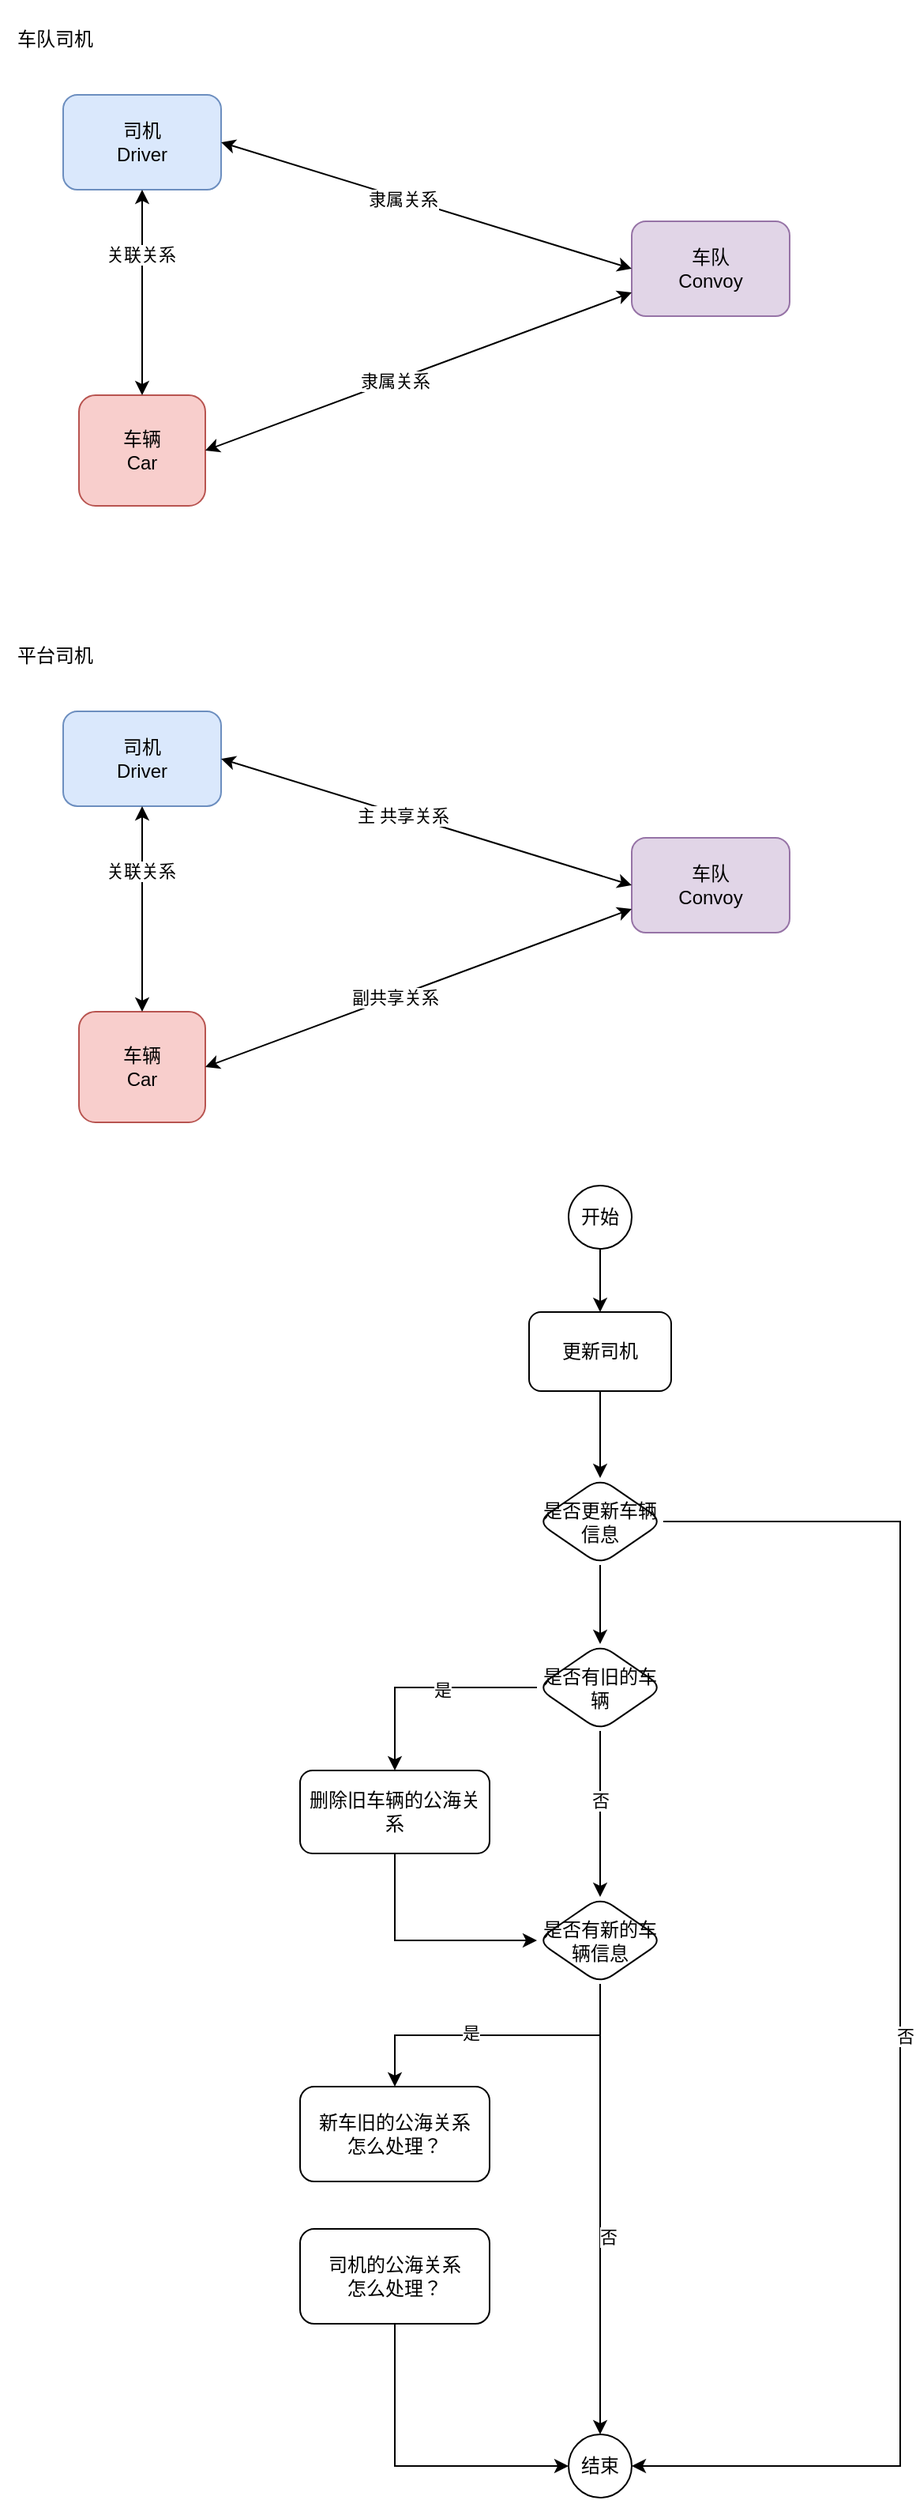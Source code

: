 <mxfile version="14.2.7" type="github">
  <diagram id="2kbX1E1XRLJPokDe4Fhj" name="第 1 页">
    <mxGraphModel dx="1619" dy="1062" grid="1" gridSize="10" guides="1" tooltips="1" connect="1" arrows="1" fold="1" page="1" pageScale="1" pageWidth="827" pageHeight="1169" math="0" shadow="0">
      <root>
        <mxCell id="0" />
        <mxCell id="1" parent="0" />
        <mxCell id="YYjRhVhqArYzpzuxB-8n-1" value="司机&lt;br&gt;Driver" style="rounded=1;whiteSpace=wrap;html=1;fillColor=#dae8fc;strokeColor=#6c8ebf;" vertex="1" parent="1">
          <mxGeometry x="110" y="170" width="100" height="60" as="geometry" />
        </mxCell>
        <mxCell id="YYjRhVhqArYzpzuxB-8n-2" value="车队&lt;br&gt;Convoy" style="rounded=1;whiteSpace=wrap;html=1;fillColor=#e1d5e7;strokeColor=#9673a6;" vertex="1" parent="1">
          <mxGeometry x="470" y="250" width="100" height="60" as="geometry" />
        </mxCell>
        <mxCell id="YYjRhVhqArYzpzuxB-8n-3" value="车辆&lt;br&gt;Car" style="rounded=1;whiteSpace=wrap;html=1;fillColor=#f8cecc;strokeColor=#b85450;" vertex="1" parent="1">
          <mxGeometry x="120" y="360" width="80" height="70" as="geometry" />
        </mxCell>
        <mxCell id="YYjRhVhqArYzpzuxB-8n-4" value="" style="endArrow=classic;startArrow=classic;html=1;entryX=0;entryY=0.5;entryDx=0;entryDy=0;" edge="1" parent="1" target="YYjRhVhqArYzpzuxB-8n-2">
          <mxGeometry width="50" height="50" relative="1" as="geometry">
            <mxPoint x="210" y="200" as="sourcePoint" />
            <mxPoint x="260" y="150" as="targetPoint" />
          </mxGeometry>
        </mxCell>
        <mxCell id="YYjRhVhqArYzpzuxB-8n-5" value="隶属关系" style="edgeLabel;html=1;align=center;verticalAlign=middle;resizable=0;points=[];" vertex="1" connectable="0" parent="YYjRhVhqArYzpzuxB-8n-4">
          <mxGeometry x="-0.115" relative="1" as="geometry">
            <mxPoint as="offset" />
          </mxGeometry>
        </mxCell>
        <mxCell id="YYjRhVhqArYzpzuxB-8n-6" value="" style="endArrow=classic;startArrow=classic;html=1;entryX=0;entryY=0.75;entryDx=0;entryDy=0;exitX=1;exitY=0.5;exitDx=0;exitDy=0;" edge="1" parent="1" source="YYjRhVhqArYzpzuxB-8n-3" target="YYjRhVhqArYzpzuxB-8n-2">
          <mxGeometry width="50" height="50" relative="1" as="geometry">
            <mxPoint x="360" y="490" as="sourcePoint" />
            <mxPoint x="690" y="530" as="targetPoint" />
          </mxGeometry>
        </mxCell>
        <mxCell id="YYjRhVhqArYzpzuxB-8n-7" value="隶属关系" style="edgeLabel;html=1;align=center;verticalAlign=middle;resizable=0;points=[];" vertex="1" connectable="0" parent="YYjRhVhqArYzpzuxB-8n-6">
          <mxGeometry x="-0.115" relative="1" as="geometry">
            <mxPoint as="offset" />
          </mxGeometry>
        </mxCell>
        <mxCell id="YYjRhVhqArYzpzuxB-8n-8" value="" style="endArrow=classic;startArrow=classic;html=1;exitX=0.5;exitY=1;exitDx=0;exitDy=0;entryX=0.5;entryY=0;entryDx=0;entryDy=0;" edge="1" parent="1" source="YYjRhVhqArYzpzuxB-8n-1" target="YYjRhVhqArYzpzuxB-8n-3">
          <mxGeometry width="50" height="50" relative="1" as="geometry">
            <mxPoint x="230" y="540" as="sourcePoint" />
            <mxPoint x="280" y="490" as="targetPoint" />
          </mxGeometry>
        </mxCell>
        <mxCell id="YYjRhVhqArYzpzuxB-8n-9" value="关联关系" style="edgeLabel;html=1;align=center;verticalAlign=middle;resizable=0;points=[];" vertex="1" connectable="0" parent="YYjRhVhqArYzpzuxB-8n-8">
          <mxGeometry x="-0.354" y="-1" relative="1" as="geometry">
            <mxPoint y="-1" as="offset" />
          </mxGeometry>
        </mxCell>
        <mxCell id="YYjRhVhqArYzpzuxB-8n-11" value="车队司机" style="text;html=1;strokeColor=none;fillColor=none;align=center;verticalAlign=middle;whiteSpace=wrap;rounded=0;" vertex="1" parent="1">
          <mxGeometry x="70" y="110" width="70" height="50" as="geometry" />
        </mxCell>
        <mxCell id="YYjRhVhqArYzpzuxB-8n-24" value="司机&lt;br&gt;Driver" style="rounded=1;whiteSpace=wrap;html=1;fillColor=#dae8fc;strokeColor=#6c8ebf;" vertex="1" parent="1">
          <mxGeometry x="110" y="560" width="100" height="60" as="geometry" />
        </mxCell>
        <mxCell id="YYjRhVhqArYzpzuxB-8n-25" value="车队&lt;br&gt;Convoy" style="rounded=1;whiteSpace=wrap;html=1;fillColor=#e1d5e7;strokeColor=#9673a6;" vertex="1" parent="1">
          <mxGeometry x="470" y="640" width="100" height="60" as="geometry" />
        </mxCell>
        <mxCell id="YYjRhVhqArYzpzuxB-8n-26" value="车辆&lt;br&gt;Car" style="rounded=1;whiteSpace=wrap;html=1;fillColor=#f8cecc;strokeColor=#b85450;" vertex="1" parent="1">
          <mxGeometry x="120" y="750" width="80" height="70" as="geometry" />
        </mxCell>
        <mxCell id="YYjRhVhqArYzpzuxB-8n-27" value="" style="endArrow=classic;startArrow=classic;html=1;entryX=0;entryY=0.5;entryDx=0;entryDy=0;" edge="1" parent="1" target="YYjRhVhqArYzpzuxB-8n-25">
          <mxGeometry width="50" height="50" relative="1" as="geometry">
            <mxPoint x="210" y="590" as="sourcePoint" />
            <mxPoint x="260" y="540" as="targetPoint" />
          </mxGeometry>
        </mxCell>
        <mxCell id="YYjRhVhqArYzpzuxB-8n-28" value="主 共享关系" style="edgeLabel;html=1;align=center;verticalAlign=middle;resizable=0;points=[];" vertex="1" connectable="0" parent="YYjRhVhqArYzpzuxB-8n-27">
          <mxGeometry x="-0.115" relative="1" as="geometry">
            <mxPoint as="offset" />
          </mxGeometry>
        </mxCell>
        <mxCell id="YYjRhVhqArYzpzuxB-8n-29" value="" style="endArrow=classic;startArrow=classic;html=1;entryX=0;entryY=0.75;entryDx=0;entryDy=0;exitX=1;exitY=0.5;exitDx=0;exitDy=0;" edge="1" parent="1" source="YYjRhVhqArYzpzuxB-8n-26" target="YYjRhVhqArYzpzuxB-8n-25">
          <mxGeometry width="50" height="50" relative="1" as="geometry">
            <mxPoint x="360" y="880" as="sourcePoint" />
            <mxPoint x="690" y="920" as="targetPoint" />
          </mxGeometry>
        </mxCell>
        <mxCell id="YYjRhVhqArYzpzuxB-8n-30" value="副共享关系" style="edgeLabel;html=1;align=center;verticalAlign=middle;resizable=0;points=[];" vertex="1" connectable="0" parent="YYjRhVhqArYzpzuxB-8n-29">
          <mxGeometry x="-0.115" relative="1" as="geometry">
            <mxPoint as="offset" />
          </mxGeometry>
        </mxCell>
        <mxCell id="YYjRhVhqArYzpzuxB-8n-31" value="" style="endArrow=classic;startArrow=classic;html=1;exitX=0.5;exitY=1;exitDx=0;exitDy=0;entryX=0.5;entryY=0;entryDx=0;entryDy=0;" edge="1" parent="1" source="YYjRhVhqArYzpzuxB-8n-24" target="YYjRhVhqArYzpzuxB-8n-26">
          <mxGeometry width="50" height="50" relative="1" as="geometry">
            <mxPoint x="230" y="930" as="sourcePoint" />
            <mxPoint x="280" y="880" as="targetPoint" />
          </mxGeometry>
        </mxCell>
        <mxCell id="YYjRhVhqArYzpzuxB-8n-32" value="关联关系" style="edgeLabel;html=1;align=center;verticalAlign=middle;resizable=0;points=[];" vertex="1" connectable="0" parent="YYjRhVhqArYzpzuxB-8n-31">
          <mxGeometry x="-0.354" y="-1" relative="1" as="geometry">
            <mxPoint y="-1" as="offset" />
          </mxGeometry>
        </mxCell>
        <mxCell id="YYjRhVhqArYzpzuxB-8n-33" value="平台司机" style="text;html=1;strokeColor=none;fillColor=none;align=center;verticalAlign=middle;whiteSpace=wrap;rounded=0;" vertex="1" parent="1">
          <mxGeometry x="70" y="500" width="70" height="50" as="geometry" />
        </mxCell>
        <mxCell id="YYjRhVhqArYzpzuxB-8n-37" value="" style="edgeStyle=orthogonalEdgeStyle;rounded=0;orthogonalLoop=1;jettySize=auto;html=1;" edge="1" parent="1" source="YYjRhVhqArYzpzuxB-8n-34" target="YYjRhVhqArYzpzuxB-8n-36">
          <mxGeometry relative="1" as="geometry" />
        </mxCell>
        <mxCell id="YYjRhVhqArYzpzuxB-8n-34" value="更新司机" style="rounded=1;whiteSpace=wrap;html=1;" vertex="1" parent="1">
          <mxGeometry x="405" y="940" width="90" height="50" as="geometry" />
        </mxCell>
        <mxCell id="YYjRhVhqArYzpzuxB-8n-48" style="edgeStyle=orthogonalEdgeStyle;rounded=0;orthogonalLoop=1;jettySize=auto;html=1;entryX=0.5;entryY=0;entryDx=0;entryDy=0;" edge="1" parent="1" source="YYjRhVhqArYzpzuxB-8n-35" target="YYjRhVhqArYzpzuxB-8n-34">
          <mxGeometry relative="1" as="geometry" />
        </mxCell>
        <mxCell id="YYjRhVhqArYzpzuxB-8n-35" value="开始" style="ellipse;whiteSpace=wrap;html=1;aspect=fixed;" vertex="1" parent="1">
          <mxGeometry x="430" y="860" width="40" height="40" as="geometry" />
        </mxCell>
        <mxCell id="YYjRhVhqArYzpzuxB-8n-47" value="" style="edgeStyle=orthogonalEdgeStyle;rounded=0;orthogonalLoop=1;jettySize=auto;html=1;" edge="1" parent="1" source="YYjRhVhqArYzpzuxB-8n-36" target="YYjRhVhqArYzpzuxB-8n-46">
          <mxGeometry relative="1" as="geometry" />
        </mxCell>
        <mxCell id="YYjRhVhqArYzpzuxB-8n-60" style="edgeStyle=orthogonalEdgeStyle;rounded=0;orthogonalLoop=1;jettySize=auto;html=1;exitX=1;exitY=0.5;exitDx=0;exitDy=0;entryX=1;entryY=0.5;entryDx=0;entryDy=0;" edge="1" parent="1" source="YYjRhVhqArYzpzuxB-8n-36" target="YYjRhVhqArYzpzuxB-8n-38">
          <mxGeometry relative="1" as="geometry">
            <Array as="points">
              <mxPoint x="640" y="1073" />
              <mxPoint x="640" y="1670" />
            </Array>
          </mxGeometry>
        </mxCell>
        <mxCell id="YYjRhVhqArYzpzuxB-8n-61" value="否" style="edgeLabel;html=1;align=center;verticalAlign=middle;resizable=0;points=[];" vertex="1" connectable="0" parent="YYjRhVhqArYzpzuxB-8n-60">
          <mxGeometry x="0.035" y="3" relative="1" as="geometry">
            <mxPoint as="offset" />
          </mxGeometry>
        </mxCell>
        <mxCell id="YYjRhVhqArYzpzuxB-8n-36" value="是否更新车辆信息" style="rhombus;whiteSpace=wrap;html=1;rounded=1;" vertex="1" parent="1">
          <mxGeometry x="410" y="1045" width="80" height="55" as="geometry" />
        </mxCell>
        <mxCell id="YYjRhVhqArYzpzuxB-8n-38" value="结束" style="ellipse;whiteSpace=wrap;html=1;aspect=fixed;" vertex="1" parent="1">
          <mxGeometry x="430" y="1650" width="40" height="40" as="geometry" />
        </mxCell>
        <mxCell id="YYjRhVhqArYzpzuxB-8n-54" style="edgeStyle=orthogonalEdgeStyle;rounded=0;orthogonalLoop=1;jettySize=auto;html=1;exitX=0.5;exitY=1;exitDx=0;exitDy=0;entryX=0;entryY=0.5;entryDx=0;entryDy=0;" edge="1" parent="1" source="YYjRhVhqArYzpzuxB-8n-41" target="YYjRhVhqArYzpzuxB-8n-49">
          <mxGeometry relative="1" as="geometry" />
        </mxCell>
        <mxCell id="YYjRhVhqArYzpzuxB-8n-41" value="删除旧车辆的公海关系" style="whiteSpace=wrap;html=1;rounded=1;" vertex="1" parent="1">
          <mxGeometry x="260" y="1230" width="120" height="52.5" as="geometry" />
        </mxCell>
        <mxCell id="YYjRhVhqArYzpzuxB-8n-44" value="新车旧的公海关系&lt;br&gt;怎么处理？" style="whiteSpace=wrap;html=1;rounded=1;" vertex="1" parent="1">
          <mxGeometry x="260" y="1430" width="120" height="60" as="geometry" />
        </mxCell>
        <mxCell id="YYjRhVhqArYzpzuxB-8n-50" style="edgeStyle=orthogonalEdgeStyle;rounded=0;orthogonalLoop=1;jettySize=auto;html=1;exitX=0.5;exitY=1;exitDx=0;exitDy=0;entryX=0.5;entryY=0;entryDx=0;entryDy=0;" edge="1" parent="1" source="YYjRhVhqArYzpzuxB-8n-46" target="YYjRhVhqArYzpzuxB-8n-49">
          <mxGeometry relative="1" as="geometry" />
        </mxCell>
        <mxCell id="YYjRhVhqArYzpzuxB-8n-51" value="否" style="edgeLabel;html=1;align=center;verticalAlign=middle;resizable=0;points=[];" vertex="1" connectable="0" parent="YYjRhVhqArYzpzuxB-8n-50">
          <mxGeometry x="-0.176" relative="1" as="geometry">
            <mxPoint as="offset" />
          </mxGeometry>
        </mxCell>
        <mxCell id="YYjRhVhqArYzpzuxB-8n-52" style="edgeStyle=orthogonalEdgeStyle;rounded=0;orthogonalLoop=1;jettySize=auto;html=1;exitX=0;exitY=0.5;exitDx=0;exitDy=0;entryX=0.5;entryY=0;entryDx=0;entryDy=0;" edge="1" parent="1" source="YYjRhVhqArYzpzuxB-8n-46" target="YYjRhVhqArYzpzuxB-8n-41">
          <mxGeometry relative="1" as="geometry" />
        </mxCell>
        <mxCell id="YYjRhVhqArYzpzuxB-8n-53" value="是" style="edgeLabel;html=1;align=center;verticalAlign=middle;resizable=0;points=[];" vertex="1" connectable="0" parent="YYjRhVhqArYzpzuxB-8n-52">
          <mxGeometry x="-0.158" y="1" relative="1" as="geometry">
            <mxPoint as="offset" />
          </mxGeometry>
        </mxCell>
        <mxCell id="YYjRhVhqArYzpzuxB-8n-46" value="是否有旧的车辆" style="rhombus;whiteSpace=wrap;html=1;rounded=1;" vertex="1" parent="1">
          <mxGeometry x="410" y="1150" width="80" height="55" as="geometry" />
        </mxCell>
        <mxCell id="YYjRhVhqArYzpzuxB-8n-56" style="edgeStyle=orthogonalEdgeStyle;rounded=0;orthogonalLoop=1;jettySize=auto;html=1;exitX=0.5;exitY=1;exitDx=0;exitDy=0;entryX=0.5;entryY=0;entryDx=0;entryDy=0;" edge="1" parent="1" source="YYjRhVhqArYzpzuxB-8n-49" target="YYjRhVhqArYzpzuxB-8n-44">
          <mxGeometry relative="1" as="geometry" />
        </mxCell>
        <mxCell id="YYjRhVhqArYzpzuxB-8n-57" value="是" style="edgeLabel;html=1;align=center;verticalAlign=middle;resizable=0;points=[];" vertex="1" connectable="0" parent="YYjRhVhqArYzpzuxB-8n-56">
          <mxGeometry x="0.164" y="-2" relative="1" as="geometry">
            <mxPoint x="-1" as="offset" />
          </mxGeometry>
        </mxCell>
        <mxCell id="YYjRhVhqArYzpzuxB-8n-58" style="edgeStyle=orthogonalEdgeStyle;rounded=0;orthogonalLoop=1;jettySize=auto;html=1;exitX=0.5;exitY=1;exitDx=0;exitDy=0;" edge="1" parent="1" source="YYjRhVhqArYzpzuxB-8n-49">
          <mxGeometry relative="1" as="geometry">
            <mxPoint x="450" y="1650" as="targetPoint" />
          </mxGeometry>
        </mxCell>
        <mxCell id="YYjRhVhqArYzpzuxB-8n-59" value="否" style="edgeLabel;html=1;align=center;verticalAlign=middle;resizable=0;points=[];" vertex="1" connectable="0" parent="YYjRhVhqArYzpzuxB-8n-58">
          <mxGeometry x="0.124" y="4" relative="1" as="geometry">
            <mxPoint as="offset" />
          </mxGeometry>
        </mxCell>
        <mxCell id="YYjRhVhqArYzpzuxB-8n-49" value="是否有新的车辆信息" style="rhombus;whiteSpace=wrap;html=1;rounded=1;" vertex="1" parent="1">
          <mxGeometry x="410" y="1310" width="80" height="55" as="geometry" />
        </mxCell>
        <mxCell id="YYjRhVhqArYzpzuxB-8n-62" style="edgeStyle=orthogonalEdgeStyle;rounded=0;orthogonalLoop=1;jettySize=auto;html=1;exitX=0.5;exitY=1;exitDx=0;exitDy=0;entryX=0;entryY=0.5;entryDx=0;entryDy=0;" edge="1" parent="1" source="YYjRhVhqArYzpzuxB-8n-55" target="YYjRhVhqArYzpzuxB-8n-38">
          <mxGeometry relative="1" as="geometry" />
        </mxCell>
        <mxCell id="YYjRhVhqArYzpzuxB-8n-55" value="司机的公海关系&lt;br&gt;怎么处理？" style="whiteSpace=wrap;html=1;rounded=1;" vertex="1" parent="1">
          <mxGeometry x="260" y="1520" width="120" height="60" as="geometry" />
        </mxCell>
      </root>
    </mxGraphModel>
  </diagram>
</mxfile>
